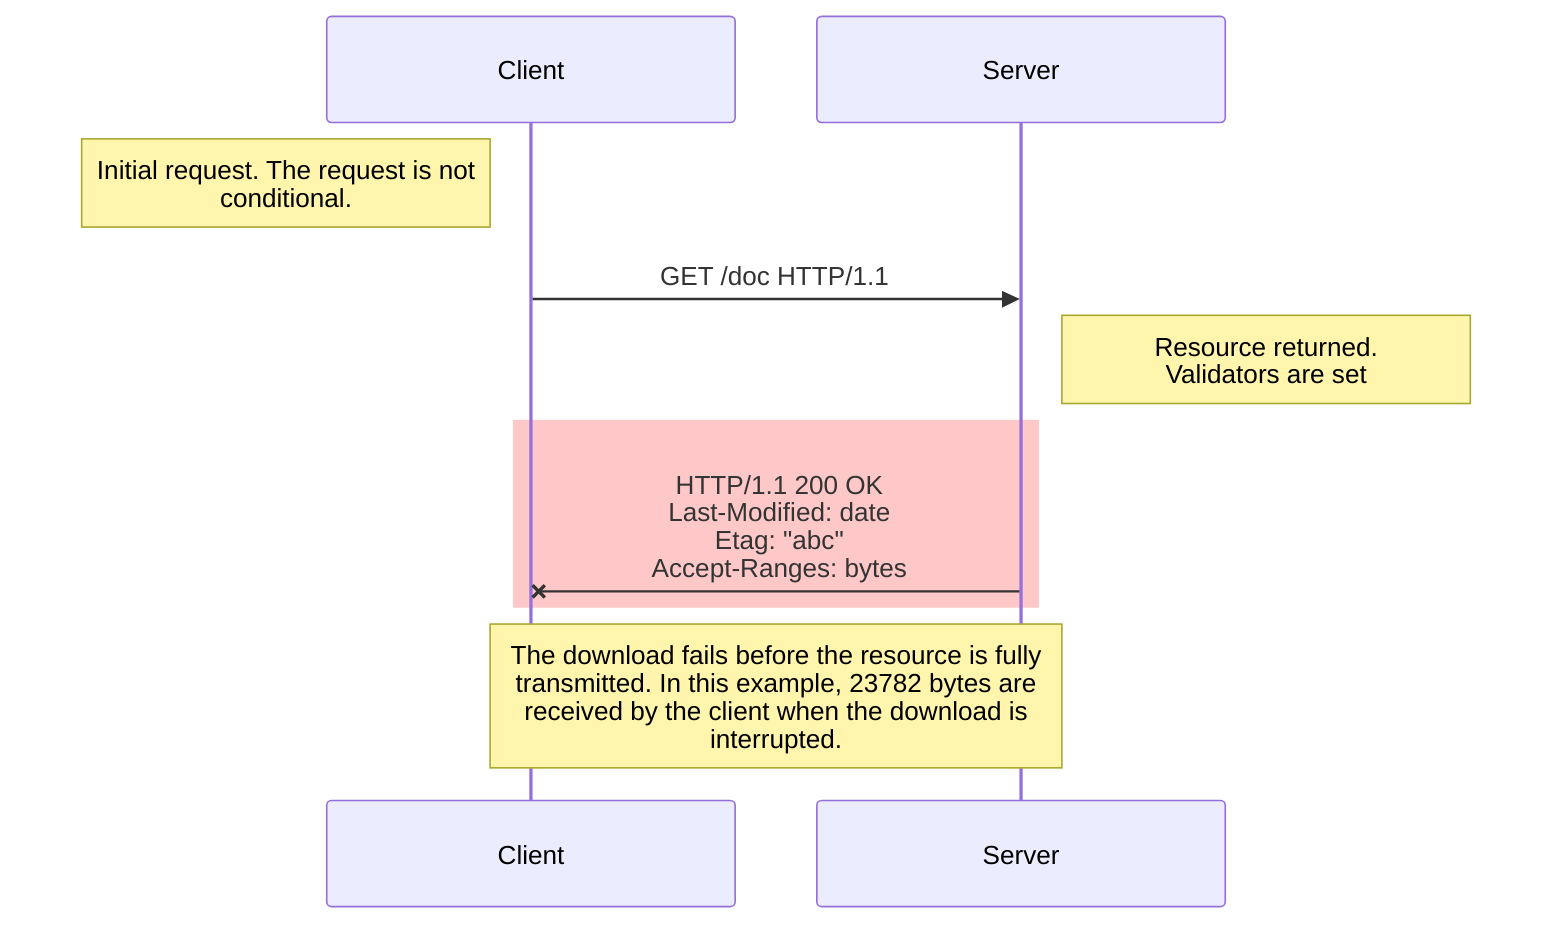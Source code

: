 %%{init: { "sequence": { "wrap": true, "width":250, "noteAlign": "center", "messageAlign": "center" }} }%%


sequenceDiagram
    participant Client
    participant Server

    Note left of Client: Initial request. The request is not conditional.
    Client->>Server: GET /doc HTTP/1.1
    Note right of Server: Resource returned.<br>Validators are set
    rect rgb(255, 200, 200)
        Server-xClient: HTTP/1.1 200 OK<br/>Last-Modified: date<br/>Etag: "abc"<br/>Accept-Ranges: bytes
    end
    Note over Client,Server: The download fails before the resource is fully transmitted. In this example, 23782 bytes are received by the client when the download is interrupted.